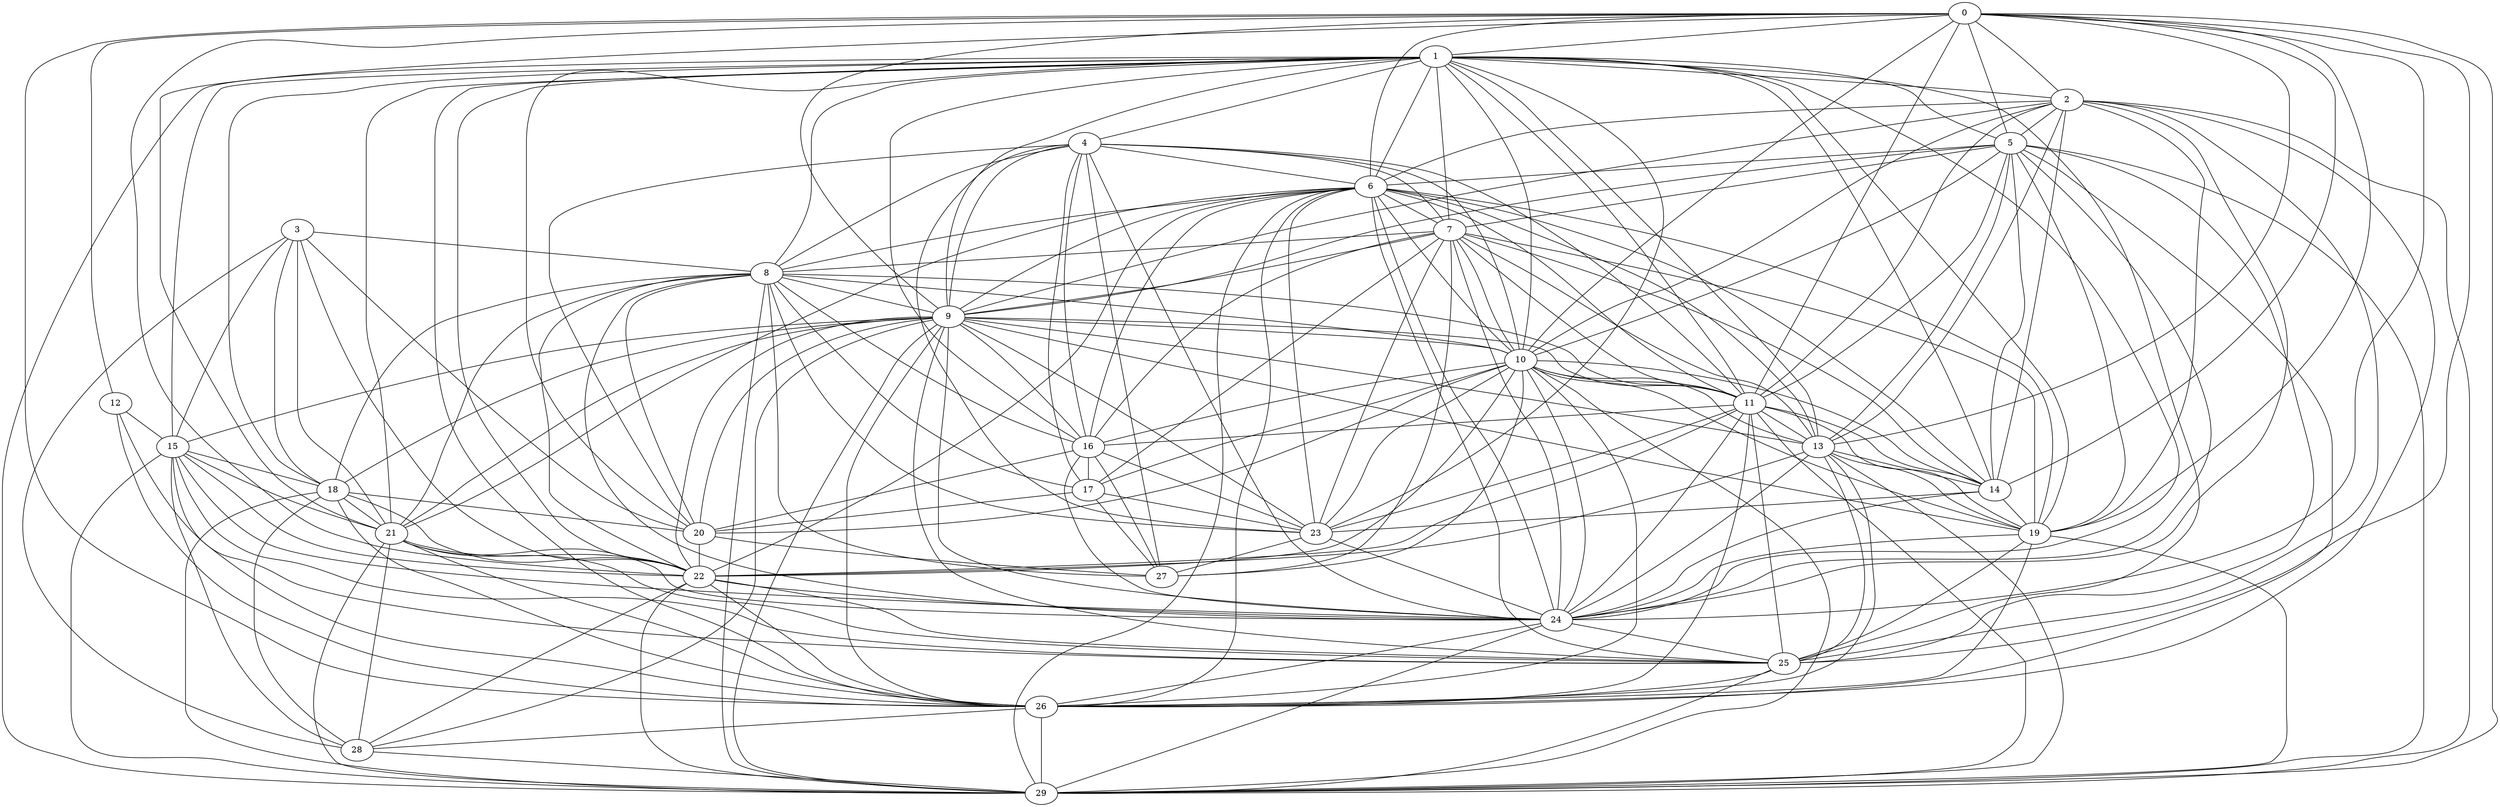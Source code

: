 graph abstract {
	22 -- {24 25 26 28 29 }
	23 -- {24 27 }
	24 -- {25 26 29 }
	25 -- {26 29 }
	26 -- {28 29 }
	27 -- {}
	28 -- {29 }
	29 -- {}
	10 -- {11 22 23 13 24 14 26 16 27 17 29 19 20 }
	11 -- {22 23 13 24 14 25 26 16 29 19 }
	12 -- {25 15 26 }
	13 -- {22 24 14 25 26 29 19 }
	14 -- {23 24 19 }
	15 -- {22 24 25 26 28 18 29 21 }
	16 -- {23 24 27 17 20 }
	17 -- {23 27 20 }
	18 -- {22 26 28 29 20 21 }
	19 -- {24 25 26 29 }
	0 -- {11 22 12 13 24 14 25 26 29 19 1 2 5 6 9 10 21 }
	1 -- {11 22 23 13 24 14 25 15 26 16 18 29 19 2 4 5 6 7 8 9 20 10 21 }
	2 -- {11 13 24 14 25 26 5 6 29 19 9 10 }
	3 -- {22 15 28 18 8 20 21 }
	4 -- {11 23 24 16 27 6 17 7 8 9 20 10 }
	5 -- {11 13 24 14 25 26 6 7 29 19 9 10 }
	6 -- {11 22 23 13 24 14 25 26 16 29 19 7 8 9 10 21 }
	7 -- {11 23 13 24 14 16 27 17 8 19 9 10 }
	8 -- {11 22 23 24 16 27 17 18 29 9 20 10 21 }
	9 -- {11 22 23 13 24 25 15 26 16 28 18 29 19 20 10 21 }
	20 -- {22 27 }
	21 -- {22 24 25 26 28 29 }
}